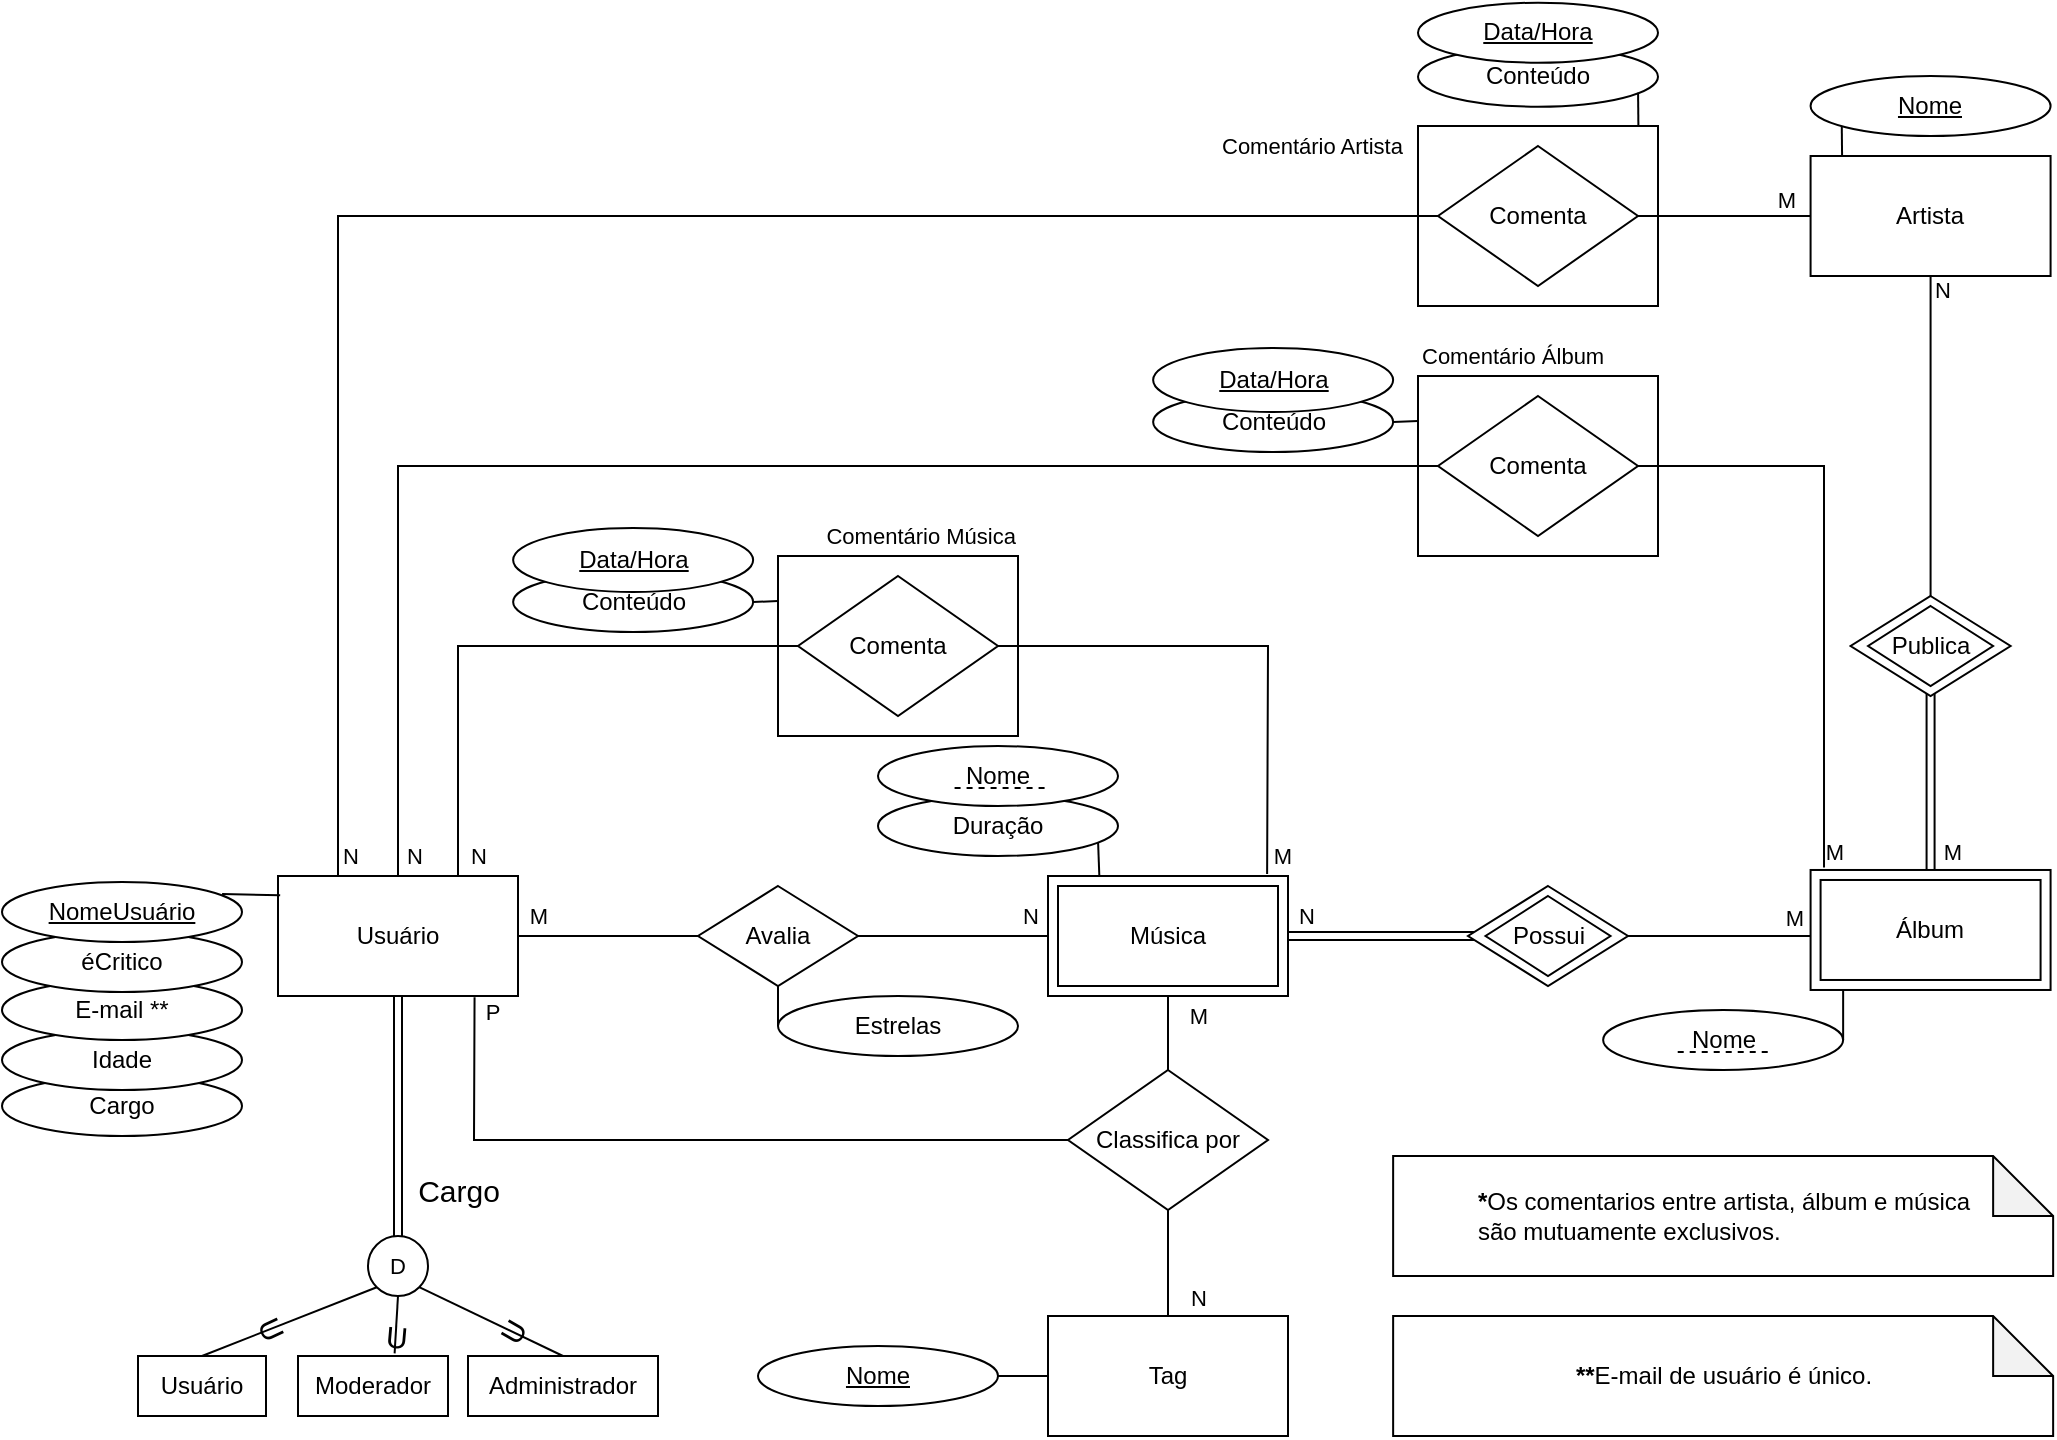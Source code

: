 <mxfile version="17.4.3" type="device" pages="2"><diagram id="R2lEEEUBdFMjLlhIrx00" name="Page-1"><mxGraphModel dx="1747" dy="1721" grid="1" gridSize="10" guides="1" tooltips="1" connect="1" arrows="1" fold="1" page="1" pageScale="1" pageWidth="850" pageHeight="1100" math="0" shadow="0" extFonts="Permanent Marker^https://fonts.googleapis.com/css?family=Permanent+Marker"><root><mxCell id="0"/><mxCell id="1" parent="0"/><mxCell id="LLVwP5_Mlr5lpWxvcj8v-32" value="Cargo" style="ellipse;whiteSpace=wrap;html=1;" parent="1" vertex="1"><mxGeometry x="-718" y="280" width="120" height="30" as="geometry"/></mxCell><mxCell id="LLVwP5_Mlr5lpWxvcj8v-12" value="" style="rounded=0;whiteSpace=wrap;html=1;glass=0;fontFamily=Helvetica;fontSize=11;fontColor=#000000;strokeWidth=1;fillColor=default;gradientColor=none;strokeColor=none;imageHeight=24;" parent="1" vertex="1"><mxGeometry x="-334" y="-153" width="30" height="6" as="geometry"/></mxCell><mxCell id="LLVwP5_Mlr5lpWxvcj8v-11" value="" style="rounded=0;whiteSpace=wrap;html=1;glass=0;fontFamily=Helvetica;fontSize=11;fontColor=#000000;strokeWidth=1;fillColor=default;gradientColor=none;strokeColor=none;imageHeight=24;" parent="1" vertex="1"><mxGeometry x="-334" y="-28" width="30" height="6" as="geometry"/></mxCell><mxCell id="LLVwP5_Mlr5lpWxvcj8v-8" value="" style="rounded=0;whiteSpace=wrap;html=1;glass=0;fontFamily=Helvetica;fontSize=11;fontColor=#000000;strokeWidth=1;fillColor=default;gradientColor=none;strokeColor=none;imageHeight=24;" parent="1" vertex="1"><mxGeometry x="-285" y="-153" width="30" height="6" as="geometry"/></mxCell><mxCell id="KQ6Jwlb4NyOoSHKqxRtg-74" value="" style="endArrow=none;html=1;rounded=0;entryX=0;entryY=0.5;entryDx=0;entryDy=0;exitX=1;exitY=0.5;exitDx=0;exitDy=0;shape=link;" parent="1" source="KQ6Jwlb4NyOoSHKqxRtg-12" target="KQ6Jwlb4NyOoSHKqxRtg-81" edge="1"><mxGeometry width="50" height="50" relative="1" as="geometry"><mxPoint x="-75" y="200" as="sourcePoint"/><mxPoint x="20" y="200" as="targetPoint"/></mxGeometry></mxCell><mxCell id="KQ6Jwlb4NyOoSHKqxRtg-76" value="&lt;div&gt;N&lt;/div&gt;" style="edgeLabel;html=1;align=center;verticalAlign=middle;resizable=0;points=[];" parent="KQ6Jwlb4NyOoSHKqxRtg-74" vertex="1" connectable="0"><mxGeometry x="0.372" y="1" relative="1" as="geometry"><mxPoint x="-59" y="-9" as="offset"/></mxGeometry></mxCell><mxCell id="KQ6Jwlb4NyOoSHKqxRtg-6" value="Idade" style="ellipse;whiteSpace=wrap;html=1;" parent="1" vertex="1"><mxGeometry x="-718" y="257" width="120" height="30" as="geometry"/></mxCell><mxCell id="KQ6Jwlb4NyOoSHKqxRtg-5" value="&lt;div&gt;E-mail **&lt;/div&gt;" style="ellipse;whiteSpace=wrap;html=1;" parent="1" vertex="1"><mxGeometry x="-718" y="232" width="120" height="30" as="geometry"/></mxCell><mxCell id="KQ6Jwlb4NyOoSHKqxRtg-1" value="&lt;div&gt;Usuário&lt;/div&gt;" style="rounded=0;whiteSpace=wrap;html=1;" parent="1" vertex="1"><mxGeometry x="-580" y="180" width="120" height="60" as="geometry"/></mxCell><mxCell id="KQ6Jwlb4NyOoSHKqxRtg-3" value="&lt;div&gt;éCritico&lt;/div&gt;" style="ellipse;whiteSpace=wrap;html=1;" parent="1" vertex="1"><mxGeometry x="-718" y="207.99" width="120" height="30" as="geometry"/></mxCell><mxCell id="KQ6Jwlb4NyOoSHKqxRtg-2" value="&lt;u&gt;NomeUsuário&lt;/u&gt;" style="ellipse;whiteSpace=wrap;html=1;" parent="1" vertex="1"><mxGeometry x="-718" y="183" width="120" height="30" as="geometry"/></mxCell><mxCell id="KQ6Jwlb4NyOoSHKqxRtg-8" value="" style="endArrow=none;html=1;rounded=0;exitX=0.917;exitY=0.2;exitDx=0;exitDy=0;exitPerimeter=0;entryX=0.009;entryY=0.16;entryDx=0;entryDy=0;entryPerimeter=0;" parent="1" source="KQ6Jwlb4NyOoSHKqxRtg-2" target="KQ6Jwlb4NyOoSHKqxRtg-1" edge="1"><mxGeometry width="50" height="50" relative="1" as="geometry"><mxPoint x="-508" y="203" as="sourcePoint"/><mxPoint x="-607.974" y="173" as="targetPoint"/></mxGeometry></mxCell><mxCell id="KQ6Jwlb4NyOoSHKqxRtg-9" value="" style="endArrow=none;html=1;rounded=0;exitX=1;exitY=0.5;exitDx=0;exitDy=0;entryX=0;entryY=0.5;entryDx=0;entryDy=0;" parent="1" source="KQ6Jwlb4NyOoSHKqxRtg-1" target="KQ6Jwlb4NyOoSHKqxRtg-10" edge="1"><mxGeometry width="50" height="50" relative="1" as="geometry"><mxPoint x="-430" y="210" as="sourcePoint"/><mxPoint x="-400" y="220" as="targetPoint"/></mxGeometry></mxCell><mxCell id="KQ6Jwlb4NyOoSHKqxRtg-14" value="M" style="edgeLabel;html=1;align=center;verticalAlign=middle;resizable=0;points=[];" parent="KQ6Jwlb4NyOoSHKqxRtg-9" vertex="1" connectable="0"><mxGeometry x="0.261" relative="1" as="geometry"><mxPoint x="-47" y="-10" as="offset"/></mxGeometry></mxCell><mxCell id="KQ6Jwlb4NyOoSHKqxRtg-10" value="&lt;div&gt;Avalia&lt;/div&gt;" style="rhombus;whiteSpace=wrap;html=1;" parent="1" vertex="1"><mxGeometry x="-370" y="185" width="80" height="50" as="geometry"/></mxCell><mxCell id="KQ6Jwlb4NyOoSHKqxRtg-11" value="" style="endArrow=none;html=1;rounded=0;entryX=0;entryY=0.5;entryDx=0;entryDy=0;exitX=1;exitY=0.5;exitDx=0;exitDy=0;" parent="1" source="KQ6Jwlb4NyOoSHKqxRtg-10" target="KQ6Jwlb4NyOoSHKqxRtg-12" edge="1"><mxGeometry width="50" height="50" relative="1" as="geometry"><mxPoint x="-290" y="230" as="sourcePoint"/><mxPoint x="-280" y="230" as="targetPoint"/></mxGeometry></mxCell><mxCell id="KQ6Jwlb4NyOoSHKqxRtg-41" value="&lt;div&gt;N&lt;/div&gt;" style="edgeLabel;html=1;align=center;verticalAlign=middle;resizable=0;points=[];" parent="KQ6Jwlb4NyOoSHKqxRtg-11" vertex="1" connectable="0"><mxGeometry x="0.372" y="1" relative="1" as="geometry"><mxPoint x="21" y="-9" as="offset"/></mxGeometry></mxCell><mxCell id="KQ6Jwlb4NyOoSHKqxRtg-17" value="Duração" style="ellipse;whiteSpace=wrap;html=1;" parent="1" vertex="1"><mxGeometry x="-280" y="140" width="120" height="30" as="geometry"/></mxCell><mxCell id="KQ6Jwlb4NyOoSHKqxRtg-18" value="" style="endArrow=none;html=1;rounded=0;exitX=0.917;exitY=0.767;exitDx=0;exitDy=0;exitPerimeter=0;entryX=0.214;entryY=0.005;entryDx=0;entryDy=0;entryPerimeter=0;" parent="1" source="KQ6Jwlb4NyOoSHKqxRtg-17" target="KQ6Jwlb4NyOoSHKqxRtg-12" edge="1"><mxGeometry width="50" height="50" relative="1" as="geometry"><mxPoint x="-120" y="160" as="sourcePoint"/><mxPoint x="-170" y="180" as="targetPoint"/></mxGeometry></mxCell><mxCell id="KQ6Jwlb4NyOoSHKqxRtg-21" value="&lt;div&gt;Estrelas&lt;/div&gt;" style="ellipse;whiteSpace=wrap;html=1;" parent="1" vertex="1"><mxGeometry x="-330" y="240" width="120" height="30" as="geometry"/></mxCell><mxCell id="KQ6Jwlb4NyOoSHKqxRtg-24" value="" style="endArrow=none;html=1;rounded=0;entryX=0.5;entryY=1;entryDx=0;entryDy=0;exitX=0.5;exitY=0;exitDx=0;exitDy=0;" parent="1" source="KQ6Jwlb4NyOoSHKqxRtg-25" target="KQ6Jwlb4NyOoSHKqxRtg-12" edge="1"><mxGeometry width="50" height="50" relative="1" as="geometry"><mxPoint x="-210" y="290" as="sourcePoint"/><mxPoint x="-340" y="310" as="targetPoint"/></mxGeometry></mxCell><mxCell id="KQ6Jwlb4NyOoSHKqxRtg-40" value="M" style="edgeLabel;html=1;align=center;verticalAlign=middle;resizable=0;points=[];" parent="KQ6Jwlb4NyOoSHKqxRtg-24" vertex="1" connectable="0"><mxGeometry x="0.409" y="-1" relative="1" as="geometry"><mxPoint x="14" y="-1" as="offset"/></mxGeometry></mxCell><mxCell id="KQ6Jwlb4NyOoSHKqxRtg-25" value="&lt;div align=&quot;center&quot;&gt;Classifica por&lt;/div&gt;" style="rhombus;whiteSpace=wrap;html=1;rounded=0;strokeWidth=1;align=center;" parent="1" vertex="1"><mxGeometry x="-185" y="276.99" width="100" height="70" as="geometry"/></mxCell><mxCell id="KQ6Jwlb4NyOoSHKqxRtg-42" value="" style="endArrow=none;html=1;rounded=0;entryX=0.5;entryY=1;entryDx=0;entryDy=0;exitX=0.5;exitY=0;exitDx=0;exitDy=0;" parent="1" source="KQ6Jwlb4NyOoSHKqxRtg-44" target="KQ6Jwlb4NyOoSHKqxRtg-25" edge="1"><mxGeometry width="50" height="50" relative="1" as="geometry"><mxPoint x="-136.05" y="470" as="sourcePoint"/><mxPoint x="-136.05" y="395" as="targetPoint"/></mxGeometry></mxCell><mxCell id="KQ6Jwlb4NyOoSHKqxRtg-43" value="&lt;div&gt;N&lt;/div&gt;" style="edgeLabel;html=1;align=center;verticalAlign=middle;resizable=0;points=[];" parent="KQ6Jwlb4NyOoSHKqxRtg-42" vertex="1" connectable="0"><mxGeometry x="0.409" y="-1" relative="1" as="geometry"><mxPoint x="14" y="28" as="offset"/></mxGeometry></mxCell><mxCell id="KQ6Jwlb4NyOoSHKqxRtg-44" value="&lt;div&gt;Tag&lt;/div&gt;" style="rounded=0;whiteSpace=wrap;html=1;" parent="1" vertex="1"><mxGeometry x="-195" y="400" width="120" height="60" as="geometry"/></mxCell><mxCell id="KQ6Jwlb4NyOoSHKqxRtg-47" value="&lt;div&gt;&lt;u&gt;Nome&lt;/u&gt;&lt;/div&gt;" style="ellipse;whiteSpace=wrap;html=1;" parent="1" vertex="1"><mxGeometry x="-340" y="415" width="120" height="30" as="geometry"/></mxCell><mxCell id="KQ6Jwlb4NyOoSHKqxRtg-48" value="" style="endArrow=none;html=1;rounded=0;entryX=0;entryY=0.5;entryDx=0;entryDy=0;exitX=1;exitY=0.5;exitDx=0;exitDy=0;" parent="1" source="KQ6Jwlb4NyOoSHKqxRtg-47" target="KQ6Jwlb4NyOoSHKqxRtg-44" edge="1"><mxGeometry width="50" height="50" relative="1" as="geometry"><mxPoint x="-210" y="515" as="sourcePoint"/><mxPoint x="-195" y="515" as="targetPoint"/></mxGeometry></mxCell><mxCell id="KQ6Jwlb4NyOoSHKqxRtg-59" value="" style="endArrow=none;html=1;rounded=0;exitX=0;exitY=0.5;exitDx=0;exitDy=0;entryX=0.5;entryY=1;entryDx=0;entryDy=0;" parent="1" source="KQ6Jwlb4NyOoSHKqxRtg-21" target="KQ6Jwlb4NyOoSHKqxRtg-10" edge="1"><mxGeometry width="50" height="50" relative="1" as="geometry"><mxPoint x="-260" y="310" as="sourcePoint"/><mxPoint x="-330" y="240" as="targetPoint"/></mxGeometry></mxCell><mxCell id="KQ6Jwlb4NyOoSHKqxRtg-65" value="&lt;div&gt;Avalia&lt;/div&gt;" style="rhombus;whiteSpace=wrap;html=1;" parent="1" vertex="1"><mxGeometry x="15" y="185" width="80" height="50" as="geometry"/></mxCell><mxCell id="KQ6Jwlb4NyOoSHKqxRtg-66" value="" style="endArrow=none;html=1;rounded=0;entryX=0;entryY=0.5;entryDx=0;entryDy=0;exitX=1;exitY=0.5;exitDx=0;exitDy=0;" parent="1" source="KQ6Jwlb4NyOoSHKqxRtg-65" edge="1"><mxGeometry width="50" height="50" relative="1" as="geometry"><mxPoint x="95" y="230" as="sourcePoint"/><mxPoint x="190" y="210" as="targetPoint"/></mxGeometry></mxCell><mxCell id="KQ6Jwlb4NyOoSHKqxRtg-67" value="&lt;div&gt;N&lt;/div&gt;" style="edgeLabel;html=1;align=center;verticalAlign=middle;resizable=0;points=[];" parent="KQ6Jwlb4NyOoSHKqxRtg-66" vertex="1" connectable="0"><mxGeometry x="0.372" y="1" relative="1" as="geometry"><mxPoint x="18" y="-8" as="offset"/></mxGeometry></mxCell><mxCell id="KQ6Jwlb4NyOoSHKqxRtg-68" value="&lt;div&gt;M&lt;/div&gt;" style="edgeLabel;html=1;align=center;verticalAlign=middle;resizable=0;points=[];" parent="KQ6Jwlb4NyOoSHKqxRtg-66" vertex="1" connectable="0"><mxGeometry x="0.372" y="1" relative="1" as="geometry"><mxPoint x="18" y="-8" as="offset"/></mxGeometry></mxCell><mxCell id="KQ6Jwlb4NyOoSHKqxRtg-81" value="&lt;div&gt;Possui&lt;/div&gt;" style="rhombus;whiteSpace=wrap;html=1;" parent="1" vertex="1"><mxGeometry x="23.75" y="190" width="62.5" height="40" as="geometry"/></mxCell><mxCell id="KQ6Jwlb4NyOoSHKqxRtg-101" value="" style="endArrow=none;html=1;rounded=0;entryX=1;entryY=0.5;entryDx=0;entryDy=0;exitX=0.913;exitY=-0.017;exitDx=0;exitDy=0;exitPerimeter=0;" parent="1" source="KQ6Jwlb4NyOoSHKqxRtg-12" target="KQ6Jwlb4NyOoSHKqxRtg-103" edge="1"><mxGeometry width="50" height="50" relative="1" as="geometry"><mxPoint x="-146" y="160" as="sourcePoint"/><mxPoint x="-145.67" y="100" as="targetPoint"/><Array as="points"><mxPoint x="-85" y="65"/></Array></mxGeometry></mxCell><mxCell id="KQ6Jwlb4NyOoSHKqxRtg-102" value="M" style="edgeLabel;html=1;align=center;verticalAlign=middle;resizable=0;points=[];" parent="KQ6Jwlb4NyOoSHKqxRtg-101" vertex="1" connectable="0"><mxGeometry x="0.409" y="-1" relative="1" as="geometry"><mxPoint x="68" y="106" as="offset"/></mxGeometry></mxCell><mxCell id="Qvd-hTUM0kfqnl_CApFR-1" style="edgeStyle=none;rounded=0;orthogonalLoop=1;jettySize=auto;html=1;exitX=0;exitY=0.5;exitDx=0;exitDy=0;labelBackgroundColor=default;fontFamily=Helvetica;fontSize=11;fontColor=default;endArrow=none;endFill=0;strokeColor=default;entryX=0.75;entryY=0;entryDx=0;entryDy=0;" parent="1" source="KQ6Jwlb4NyOoSHKqxRtg-103" target="KQ6Jwlb4NyOoSHKqxRtg-1" edge="1"><mxGeometry relative="1" as="geometry"><mxPoint x="-490" y="64.833" as="targetPoint"/><Array as="points"><mxPoint x="-490" y="65"/></Array></mxGeometry></mxCell><mxCell id="jLYvhDs_ftenrXW6VNjv-2" value="&lt;font color=&quot;#000000&quot;&gt;N&lt;/font&gt;" style="edgeLabel;html=1;align=center;verticalAlign=middle;resizable=0;points=[];fontSize=11;fontFamily=Helvetica;fontColor=#FF0D05;" parent="Qvd-hTUM0kfqnl_CApFR-1" vertex="1" connectable="0"><mxGeometry x="0.917" y="-1" relative="1" as="geometry"><mxPoint x="11" y="2" as="offset"/></mxGeometry></mxCell><mxCell id="KQ6Jwlb4NyOoSHKqxRtg-103" value="Comenta" style="rhombus;whiteSpace=wrap;html=1;rounded=0;strokeWidth=1;align=center;" parent="1" vertex="1"><mxGeometry x="-320" y="30" width="100" height="70" as="geometry"/></mxCell><mxCell id="KQ6Jwlb4NyOoSHKqxRtg-116" style="edgeStyle=none;rounded=0;orthogonalLoop=1;jettySize=auto;html=1;exitX=0.5;exitY=0;exitDx=0;exitDy=0;entryX=0;entryY=0.5;entryDx=0;entryDy=0;endArrow=none;endFill=0;" parent="1" source="KQ6Jwlb4NyOoSHKqxRtg-1" target="KQ6Jwlb4NyOoSHKqxRtg-117" edge="1"><mxGeometry relative="1" as="geometry"><Array as="points"><mxPoint x="-520" y="-25"/></Array></mxGeometry></mxCell><mxCell id="U-0UzJtdiFZN5982wLYw-30" value="N" style="edgeLabel;html=1;align=center;verticalAlign=middle;resizable=0;points=[];" parent="KQ6Jwlb4NyOoSHKqxRtg-116" vertex="1" connectable="0"><mxGeometry x="-0.897" relative="1" as="geometry"><mxPoint x="8" y="27" as="offset"/></mxGeometry></mxCell><mxCell id="KQ6Jwlb4NyOoSHKqxRtg-120" style="edgeStyle=none;rounded=0;orthogonalLoop=1;jettySize=auto;html=1;exitX=0.25;exitY=0;exitDx=0;exitDy=0;entryX=0;entryY=0.5;entryDx=0;entryDy=0;endArrow=none;endFill=0;" parent="1" source="KQ6Jwlb4NyOoSHKqxRtg-1" target="KQ6Jwlb4NyOoSHKqxRtg-119" edge="1"><mxGeometry relative="1" as="geometry"><mxPoint x="-75" y="-80" as="sourcePoint"/><Array as="points"><mxPoint x="-550" y="-150"/></Array></mxGeometry></mxCell><mxCell id="jLYvhDs_ftenrXW6VNjv-3" value="N" style="edgeLabel;html=1;align=center;verticalAlign=middle;resizable=0;points=[];fontSize=11;fontFamily=Helvetica;fontColor=#000000;" parent="KQ6Jwlb4NyOoSHKqxRtg-120" vertex="1" connectable="0"><mxGeometry x="-0.973" relative="1" as="geometry"><mxPoint x="6" y="2" as="offset"/></mxGeometry></mxCell><mxCell id="jLYvhDs_ftenrXW6VNjv-20" value="" style="edgeStyle=none;rounded=0;orthogonalLoop=1;jettySize=auto;html=1;labelBackgroundColor=default;fontFamily=Helvetica;fontSize=11;fontColor=#000000;endArrow=none;endFill=0;strokeColor=default;" parent="1" source="KQ6Jwlb4NyOoSHKqxRtg-109" target="jLYvhDs_ftenrXW6VNjv-8" edge="1"><mxGeometry relative="1" as="geometry"/></mxCell><mxCell id="KQ6Jwlb4NyOoSHKqxRtg-109" value="Artista" style="rounded=0;whiteSpace=wrap;html=1;" parent="1" vertex="1"><mxGeometry x="186.29" y="-180" width="120" height="60" as="geometry"/></mxCell><mxCell id="KQ6Jwlb4NyOoSHKqxRtg-113" style="edgeStyle=orthogonalEdgeStyle;shape=link;rounded=0;orthogonalLoop=1;jettySize=auto;html=1;exitX=0.5;exitY=1;exitDx=0;exitDy=0;entryX=0.5;entryY=0;entryDx=0;entryDy=0;" parent="1" source="KQ6Jwlb4NyOoSHKqxRtg-112" target="KQ6Jwlb4NyOoSHKqxRtg-87" edge="1"><mxGeometry relative="1" as="geometry"/></mxCell><mxCell id="KQ6Jwlb4NyOoSHKqxRtg-115" style="rounded=0;orthogonalLoop=1;jettySize=auto;html=1;exitX=0.5;exitY=0;exitDx=0;exitDy=0;entryX=0.5;entryY=1;entryDx=0;entryDy=0;endArrow=none;endFill=0;" parent="1" source="KQ6Jwlb4NyOoSHKqxRtg-112" target="KQ6Jwlb4NyOoSHKqxRtg-109" edge="1"><mxGeometry relative="1" as="geometry"/></mxCell><mxCell id="jLYvhDs_ftenrXW6VNjv-16" value="N" style="edgeLabel;html=1;align=center;verticalAlign=middle;resizable=0;points=[];fontSize=11;fontFamily=Helvetica;fontColor=#000000;" parent="KQ6Jwlb4NyOoSHKqxRtg-115" vertex="1" connectable="0"><mxGeometry x="0.733" relative="1" as="geometry"><mxPoint x="5" y="-15" as="offset"/></mxGeometry></mxCell><mxCell id="KQ6Jwlb4NyOoSHKqxRtg-118" style="edgeStyle=none;rounded=0;orthogonalLoop=1;jettySize=auto;html=1;exitX=1;exitY=0.5;exitDx=0;exitDy=0;endArrow=none;endFill=0;entryX=0.056;entryY=-0.021;entryDx=0;entryDy=0;entryPerimeter=0;" parent="1" source="KQ6Jwlb4NyOoSHKqxRtg-117" target="KQ6Jwlb4NyOoSHKqxRtg-87" edge="1"><mxGeometry relative="1" as="geometry"><mxPoint x="105" y="61.99" as="sourcePoint"/><mxPoint x="185" y="177" as="targetPoint"/><Array as="points"><mxPoint x="193" y="-25"/></Array></mxGeometry></mxCell><mxCell id="KQ6Jwlb4NyOoSHKqxRtg-121" style="edgeStyle=none;rounded=0;orthogonalLoop=1;jettySize=auto;html=1;exitX=1;exitY=0.5;exitDx=0;exitDy=0;entryX=0;entryY=0.5;entryDx=0;entryDy=0;endArrow=none;endFill=0;" parent="1" source="KQ6Jwlb4NyOoSHKqxRtg-119" target="KQ6Jwlb4NyOoSHKqxRtg-109" edge="1"><mxGeometry relative="1" as="geometry"/></mxCell><mxCell id="jLYvhDs_ftenrXW6VNjv-4" value="M" style="edgeLabel;html=1;align=center;verticalAlign=middle;resizable=0;points=[];fontSize=11;fontFamily=Helvetica;fontColor=#000000;" parent="KQ6Jwlb4NyOoSHKqxRtg-121" vertex="1" connectable="0"><mxGeometry x="0.681" y="-1" relative="1" as="geometry"><mxPoint x="1" y="-9" as="offset"/></mxGeometry></mxCell><mxCell id="KQ6Jwlb4NyOoSHKqxRtg-119" value="Comenta" style="rhombus;whiteSpace=wrap;html=1;rounded=0;strokeWidth=1;align=center;" parent="1" vertex="1"><mxGeometry y="-185" width="100" height="70" as="geometry"/></mxCell><mxCell id="KQ6Jwlb4NyOoSHKqxRtg-122" value="&lt;div&gt;M&lt;/div&gt;" style="edgeLabel;html=1;align=center;verticalAlign=middle;resizable=0;points=[];" parent="1" vertex="1" connectable="0"><mxGeometry x="186.295" y="206.99" as="geometry"><mxPoint x="70" y="-39" as="offset"/></mxGeometry></mxCell><mxCell id="KQ6Jwlb4NyOoSHKqxRtg-124" value="M" style="edgeLabel;html=1;align=center;verticalAlign=middle;resizable=0;points=[];" parent="1" vertex="1" connectable="0"><mxGeometry x="220.005" y="230" as="geometry"><mxPoint x="-22" y="-62" as="offset"/></mxGeometry></mxCell><mxCell id="KQ6Jwlb4NyOoSHKqxRtg-130" value="&lt;u&gt;Nome&lt;/u&gt;" style="ellipse;whiteSpace=wrap;html=1;" parent="1" vertex="1"><mxGeometry x="186.29" y="-220" width="120" height="30" as="geometry"/></mxCell><mxCell id="KQ6Jwlb4NyOoSHKqxRtg-131" value="" style="endArrow=none;html=1;rounded=0;exitX=0.13;exitY=0.848;exitDx=0;exitDy=0;exitPerimeter=0;" parent="1" source="KQ6Jwlb4NyOoSHKqxRtg-130" edge="1"><mxGeometry width="50" height="50" relative="1" as="geometry"><mxPoint x="252.04" y="-200" as="sourcePoint"/><mxPoint x="202.04" y="-180.0" as="targetPoint"/></mxGeometry></mxCell><mxCell id="KQ6Jwlb4NyOoSHKqxRtg-132" value="Conteúdo" style="ellipse;whiteSpace=wrap;html=1;" parent="1" vertex="1"><mxGeometry x="-10" y="-234.64" width="120" height="30" as="geometry"/></mxCell><mxCell id="KQ6Jwlb4NyOoSHKqxRtg-133" value="" style="endArrow=none;html=1;rounded=0;exitX=0.917;exitY=0.767;exitDx=0;exitDy=0;exitPerimeter=0;entryX=0.91;entryY=-0.006;entryDx=0;entryDy=0;entryPerimeter=0;" parent="1" source="KQ6Jwlb4NyOoSHKqxRtg-132" edge="1"><mxGeometry width="50" height="50" relative="1" as="geometry"><mxPoint x="151" y="-214.64" as="sourcePoint"/><mxPoint x="100.2" y="-195.0" as="targetPoint"/></mxGeometry></mxCell><mxCell id="KQ6Jwlb4NyOoSHKqxRtg-134" value="&lt;div&gt;Nome&lt;/div&gt;" style="ellipse;whiteSpace=wrap;html=1;" parent="1" vertex="1"><mxGeometry x="82.57" y="246.99" width="120" height="30" as="geometry"/></mxCell><mxCell id="KQ6Jwlb4NyOoSHKqxRtg-135" value="" style="endArrow=none;html=1;rounded=0;entryX=0.5;entryY=1;entryDx=0;entryDy=0;exitX=1;exitY=0.5;exitDx=0;exitDy=0;" parent="1" source="KQ6Jwlb4NyOoSHKqxRtg-134" edge="1"><mxGeometry width="50" height="50" relative="1" as="geometry"><mxPoint x="272.57" y="306.99" as="sourcePoint"/><mxPoint x="202.57" y="236.99" as="targetPoint"/></mxGeometry></mxCell><mxCell id="KQ6Jwlb4NyOoSHKqxRtg-137" value="&lt;div align=&quot;left&quot;&gt;&lt;br&gt;&lt;/div&gt;" style="text;html=1;align=center;verticalAlign=middle;resizable=0;points=[];autosize=1;strokeColor=none;fillColor=none;" parent="1" vertex="1"><mxGeometry x="120.0" y="315" width="20" height="20" as="geometry"/></mxCell><mxCell id="KQ6Jwlb4NyOoSHKqxRtg-138" value="" style="endArrow=none;dashed=1;html=1;rounded=0;" parent="1" edge="1"><mxGeometry width="50" height="50" relative="1" as="geometry"><mxPoint x="119.86" y="268" as="sourcePoint"/><mxPoint x="167.29" y="268" as="targetPoint"/></mxGeometry></mxCell><mxCell id="KQ6Jwlb4NyOoSHKqxRtg-139" value="" style="endArrow=none;dashed=1;html=1;rounded=0;" parent="1" edge="1"><mxGeometry width="50" height="50" relative="1" as="geometry"><mxPoint x="-242.43" y="135" as="sourcePoint"/><mxPoint x="-195.0" y="135" as="targetPoint"/><Array as="points"><mxPoint x="-227.43" y="135"/></Array></mxGeometry></mxCell><mxCell id="U-0UzJtdiFZN5982wLYw-12" style="edgeStyle=none;rounded=0;orthogonalLoop=1;jettySize=auto;html=1;endArrow=none;endFill=0;entryX=0.819;entryY=1.011;entryDx=0;entryDy=0;entryPerimeter=0;exitX=0;exitY=0.5;exitDx=0;exitDy=0;" parent="1" source="KQ6Jwlb4NyOoSHKqxRtg-25" target="KQ6Jwlb4NyOoSHKqxRtg-1" edge="1"><mxGeometry relative="1" as="geometry"><mxPoint x="-340" y="266" as="sourcePoint"/><mxPoint x="-446" y="366" as="targetPoint"/><Array as="points"><mxPoint x="-482" y="312"/></Array></mxGeometry></mxCell><mxCell id="U-0UzJtdiFZN5982wLYw-14" value="P" style="edgeLabel;html=1;align=center;verticalAlign=middle;resizable=0;points=[];" parent="U-0UzJtdiFZN5982wLYw-12" vertex="1" connectable="0"><mxGeometry x="0.867" y="-1" relative="1" as="geometry"><mxPoint x="8" y="-17" as="offset"/></mxGeometry></mxCell><mxCell id="U-0UzJtdiFZN5982wLYw-19" value="" style="group" parent="1" vertex="1" connectable="0"><mxGeometry x="186.29" y="176.99" width="120" height="60" as="geometry"/></mxCell><mxCell id="KQ6Jwlb4NyOoSHKqxRtg-87" value="" style="rounded=0;whiteSpace=wrap;html=1;perimeterSpacing=0;strokeWidth=1;" parent="U-0UzJtdiFZN5982wLYw-19" vertex="1"><mxGeometry width="120" height="60" as="geometry"/></mxCell><mxCell id="KQ6Jwlb4NyOoSHKqxRtg-88" value="&lt;div&gt;Álbum&lt;/div&gt;" style="rounded=0;whiteSpace=wrap;html=1;strokeWidth=1;" parent="U-0UzJtdiFZN5982wLYw-19" vertex="1"><mxGeometry x="5" y="5" width="110" height="50" as="geometry"/></mxCell><mxCell id="U-0UzJtdiFZN5982wLYw-20" value="" style="group" parent="1" vertex="1" connectable="0"><mxGeometry x="-195" y="180" width="120" height="60" as="geometry"/></mxCell><mxCell id="KQ6Jwlb4NyOoSHKqxRtg-12" value="" style="rounded=0;whiteSpace=wrap;html=1;perimeterSpacing=0;strokeWidth=1;" parent="U-0UzJtdiFZN5982wLYw-20" vertex="1"><mxGeometry width="120" height="60" as="geometry"/></mxCell><mxCell id="KQ6Jwlb4NyOoSHKqxRtg-13" value="&lt;div&gt;Música&lt;/div&gt;" style="rounded=0;whiteSpace=wrap;html=1;strokeWidth=1;" parent="U-0UzJtdiFZN5982wLYw-20" vertex="1"><mxGeometry x="5" y="5" width="110" height="50" as="geometry"/></mxCell><mxCell id="U-0UzJtdiFZN5982wLYw-25" value="" style="group" parent="1" vertex="1" connectable="0"><mxGeometry x="206.29" y="40" width="80.0" height="50" as="geometry"/></mxCell><mxCell id="KQ6Jwlb4NyOoSHKqxRtg-111" value="&lt;div&gt;Avalia&lt;/div&gt;" style="rhombus;whiteSpace=wrap;html=1;" parent="U-0UzJtdiFZN5982wLYw-25" vertex="1"><mxGeometry width="80" height="50" as="geometry"/></mxCell><mxCell id="KQ6Jwlb4NyOoSHKqxRtg-112" value="Publica" style="rhombus;whiteSpace=wrap;html=1;" parent="U-0UzJtdiFZN5982wLYw-25" vertex="1"><mxGeometry x="8.75" y="5" width="62.5" height="40" as="geometry"/></mxCell><mxCell id="jLYvhDs_ftenrXW6VNjv-5" value="" style="rounded=0;whiteSpace=wrap;html=1;glass=1;fontFamily=Helvetica;fontSize=11;fontColor=#000000;strokeWidth=1;fillColor=none;gradientColor=none;" parent="1" vertex="1"><mxGeometry x="-330" y="20" width="120" height="90" as="geometry"/></mxCell><mxCell id="jLYvhDs_ftenrXW6VNjv-8" value="" style="rounded=0;whiteSpace=wrap;html=1;glass=1;fontFamily=Helvetica;fontSize=11;fontColor=#000000;strokeWidth=1;fillColor=none;gradientColor=none;" parent="1" vertex="1"><mxGeometry x="-10" y="-195" width="120" height="90" as="geometry"/></mxCell><mxCell id="jLYvhDs_ftenrXW6VNjv-9" value="Comentário Música" style="text;html=1;align=right;verticalAlign=middle;resizable=0;points=[];autosize=1;strokeColor=none;fillColor=none;fontSize=11;fontFamily=Helvetica;fontColor=#000000;gradientColor=none;" parent="1" vertex="1"><mxGeometry x="-320" width="110" height="20" as="geometry"/></mxCell><mxCell id="jLYvhDs_ftenrXW6VNjv-11" value="Comentário Artista" style="text;html=1;align=left;verticalAlign=middle;resizable=0;points=[];autosize=1;strokeColor=none;fillColor=none;fontSize=11;fontFamily=Helvetica;fontColor=#000000;" parent="1" vertex="1"><mxGeometry x="-110" y="-195" width="110" height="20" as="geometry"/></mxCell><mxCell id="LLVwP5_Mlr5lpWxvcj8v-13" value="&lt;u&gt;Data/Hora&lt;/u&gt;" style="ellipse;whiteSpace=wrap;html=1;" parent="1" vertex="1"><mxGeometry x="-10" y="-256.64" width="120" height="30" as="geometry"/></mxCell><mxCell id="KQ6Jwlb4NyOoSHKqxRtg-16" value="Nome" style="ellipse;whiteSpace=wrap;html=1;" parent="1" vertex="1"><mxGeometry x="-280" y="115" width="120" height="30" as="geometry"/></mxCell><mxCell id="LLVwP5_Mlr5lpWxvcj8v-16" value="" style="endArrow=none;dashed=1;html=1;rounded=0;" parent="1" edge="1"><mxGeometry width="50" height="50" relative="1" as="geometry"><mxPoint x="-241.71" y="136" as="sourcePoint"/><mxPoint x="-194.28" y="136" as="targetPoint"/></mxGeometry></mxCell><mxCell id="LLVwP5_Mlr5lpWxvcj8v-24" style="edgeStyle=none;rounded=0;orthogonalLoop=1;jettySize=auto;html=1;exitX=0;exitY=1;exitDx=0;exitDy=0;entryX=0.5;entryY=0;entryDx=0;entryDy=0;labelBackgroundColor=default;fontFamily=Helvetica;fontSize=11;fontColor=#000000;endArrow=none;endFill=0;strokeColor=default;" parent="1" source="LLVwP5_Mlr5lpWxvcj8v-19" target="LLVwP5_Mlr5lpWxvcj8v-23" edge="1"><mxGeometry relative="1" as="geometry"/></mxCell><mxCell id="LLVwP5_Mlr5lpWxvcj8v-25" style="edgeStyle=none;rounded=0;orthogonalLoop=1;jettySize=auto;html=1;exitX=0.5;exitY=1;exitDx=0;exitDy=0;entryX=0.644;entryY=-0.044;entryDx=0;entryDy=0;entryPerimeter=0;labelBackgroundColor=default;fontFamily=Helvetica;fontSize=11;fontColor=#000000;endArrow=none;endFill=0;strokeColor=default;" parent="1" source="LLVwP5_Mlr5lpWxvcj8v-19" target="LLVwP5_Mlr5lpWxvcj8v-22" edge="1"><mxGeometry relative="1" as="geometry"/></mxCell><mxCell id="LLVwP5_Mlr5lpWxvcj8v-26" style="edgeStyle=none;rounded=0;orthogonalLoop=1;jettySize=auto;html=1;exitX=1;exitY=1;exitDx=0;exitDy=0;entryX=0.5;entryY=0;entryDx=0;entryDy=0;labelBackgroundColor=default;fontFamily=Helvetica;fontSize=11;fontColor=#000000;endArrow=none;endFill=0;strokeColor=default;" parent="1" source="LLVwP5_Mlr5lpWxvcj8v-19" target="LLVwP5_Mlr5lpWxvcj8v-21" edge="1"><mxGeometry relative="1" as="geometry"/></mxCell><mxCell id="LLVwP5_Mlr5lpWxvcj8v-19" value="D" style="ellipse;whiteSpace=wrap;html=1;aspect=fixed;glass=1;fontFamily=Helvetica;fontSize=11;fontColor=#000000;strokeWidth=1;fillColor=none;gradientColor=none;" parent="1" vertex="1"><mxGeometry x="-535" y="360" width="30" height="30" as="geometry"/></mxCell><mxCell id="LLVwP5_Mlr5lpWxvcj8v-20" value="" style="endArrow=none;html=1;rounded=0;labelBackgroundColor=default;fontFamily=Helvetica;fontSize=11;fontColor=#000000;strokeColor=default;entryX=0.5;entryY=1;entryDx=0;entryDy=0;exitX=0.5;exitY=0;exitDx=0;exitDy=0;shape=link;" parent="1" source="LLVwP5_Mlr5lpWxvcj8v-19" target="KQ6Jwlb4NyOoSHKqxRtg-1" edge="1"><mxGeometry width="50" height="50" relative="1" as="geometry"><mxPoint x="-510" y="340" as="sourcePoint"/><mxPoint x="-520" y="390" as="targetPoint"/></mxGeometry></mxCell><mxCell id="LLVwP5_Mlr5lpWxvcj8v-21" value="&lt;div&gt;Administrador&lt;/div&gt;" style="rounded=0;whiteSpace=wrap;html=1;" parent="1" vertex="1"><mxGeometry x="-485" y="420" width="95" height="30" as="geometry"/></mxCell><mxCell id="LLVwP5_Mlr5lpWxvcj8v-22" value="&lt;div&gt;Moderador&lt;/div&gt;" style="rounded=0;whiteSpace=wrap;html=1;" parent="1" vertex="1"><mxGeometry x="-570" y="420" width="75" height="30" as="geometry"/></mxCell><mxCell id="LLVwP5_Mlr5lpWxvcj8v-23" value="&lt;div&gt;Usuário&lt;/div&gt;" style="rounded=0;whiteSpace=wrap;html=1;" parent="1" vertex="1"><mxGeometry x="-650" y="420" width="64" height="30" as="geometry"/></mxCell><mxCell id="LLVwP5_Mlr5lpWxvcj8v-27" value="U" style="text;html=1;align=center;verticalAlign=middle;resizable=0;points=[];autosize=1;strokeColor=none;fillColor=none;fontSize=15;fontFamily=Helvetica;fontColor=default;strokeWidth=1;fontStyle=0;imageWidth=24;imageHeight=24;horizontal=1;rotation=65;" parent="1" vertex="1"><mxGeometry x="-598" y="396" width="30" height="20" as="geometry"/></mxCell><mxCell id="LLVwP5_Mlr5lpWxvcj8v-28" value="U" style="text;html=1;align=center;verticalAlign=middle;resizable=0;points=[];autosize=1;strokeColor=none;fillColor=none;fontSize=15;fontFamily=Helvetica;fontColor=default;strokeWidth=1;fontStyle=0;imageWidth=24;imageHeight=24;horizontal=1;rotation=5;" parent="1" vertex="1"><mxGeometry x="-536.5" y="400" width="30" height="20" as="geometry"/></mxCell><mxCell id="LLVwP5_Mlr5lpWxvcj8v-30" value="U" style="text;html=1;align=center;verticalAlign=middle;resizable=0;points=[];autosize=1;strokeColor=none;fillColor=none;fontSize=15;fontFamily=Helvetica;fontColor=default;strokeWidth=1;fontStyle=0;imageWidth=24;imageHeight=24;horizontal=1;rotation=-60;" parent="1" vertex="1"><mxGeometry x="-478" y="398" width="30" height="20" as="geometry"/></mxCell><mxCell id="LLVwP5_Mlr5lpWxvcj8v-31" value="Cargo" style="text;html=1;align=center;verticalAlign=middle;resizable=0;points=[];autosize=1;strokeColor=none;fillColor=none;fontSize=15;fontFamily=Helvetica;fontColor=#000000;" parent="1" vertex="1"><mxGeometry x="-520" y="326.99" width="60" height="20" as="geometry"/></mxCell><mxCell id="LLVwP5_Mlr5lpWxvcj8v-36" value="" style="group" parent="1" vertex="1" connectable="0"><mxGeometry x="-10" y="-90" width="120" height="110" as="geometry"/></mxCell><mxCell id="jLYvhDs_ftenrXW6VNjv-6" value="" style="rounded=0;whiteSpace=wrap;html=1;glass=1;fontFamily=Helvetica;fontSize=11;fontColor=#000000;strokeWidth=1;fillColor=none;gradientColor=none;" parent="LLVwP5_Mlr5lpWxvcj8v-36" vertex="1"><mxGeometry y="20" width="120" height="90" as="geometry"/></mxCell><mxCell id="KQ6Jwlb4NyOoSHKqxRtg-117" value="Comenta" style="rhombus;whiteSpace=wrap;html=1;rounded=0;strokeWidth=1;align=center;" parent="LLVwP5_Mlr5lpWxvcj8v-36" vertex="1"><mxGeometry x="10" y="30" width="100" height="70" as="geometry"/></mxCell><mxCell id="jLYvhDs_ftenrXW6VNjv-10" value="Comentário Álbum" style="text;html=1;align=left;verticalAlign=middle;resizable=0;points=[];autosize=1;strokeColor=none;fillColor=none;fontSize=11;fontFamily=Helvetica;fontColor=#000000;" parent="LLVwP5_Mlr5lpWxvcj8v-36" vertex="1"><mxGeometry width="110" height="20" as="geometry"/></mxCell><mxCell id="XIVKB-GfAYupwIPn3tpx-1" value="&lt;div align=&quot;left&quot;&gt;&lt;b&gt;*&lt;/b&gt;Os comentarios entre artista, álbum e música&lt;/div&gt;&lt;div align=&quot;left&quot;&gt;são mutuamente exclusivos.&lt;/div&gt;" style="shape=note;whiteSpace=wrap;html=1;backgroundOutline=1;darkOpacity=0.05;" vertex="1" parent="1"><mxGeometry x="-22.43" y="320" width="330" height="60" as="geometry"/></mxCell><mxCell id="XIVKB-GfAYupwIPn3tpx-2" value="&lt;div align=&quot;left&quot;&gt;&lt;b&gt;**&lt;/b&gt;&lt;span&gt;E-mail de usuário é único.&lt;/span&gt;&lt;br&gt;&lt;/div&gt;" style="shape=note;whiteSpace=wrap;html=1;backgroundOutline=1;darkOpacity=0.05;" vertex="1" parent="1"><mxGeometry x="-22.43" y="400" width="330" height="60" as="geometry"/></mxCell><mxCell id="c4Dqak8-dZXs4El0MHgX-2" value="Conteúdo" style="ellipse;whiteSpace=wrap;html=1;" vertex="1" parent="1"><mxGeometry x="-142.43" y="-62" width="120" height="30" as="geometry"/></mxCell><mxCell id="c4Dqak8-dZXs4El0MHgX-3" value="" style="endArrow=none;html=1;rounded=0;entryX=0;entryY=0.25;entryDx=0;entryDy=0;exitX=1;exitY=0.5;exitDx=0;exitDy=0;" edge="1" parent="1" source="c4Dqak8-dZXs4El0MHgX-2" target="jLYvhDs_ftenrXW6VNjv-6"><mxGeometry width="50" height="50" relative="1" as="geometry"><mxPoint x="-40" y="-45" as="sourcePoint"/><mxPoint x="-10" y="-62.04" as="targetPoint"/></mxGeometry></mxCell><mxCell id="c4Dqak8-dZXs4El0MHgX-4" value="&lt;u&gt;Data/Hora&lt;/u&gt;" style="ellipse;whiteSpace=wrap;html=1;" vertex="1" parent="1"><mxGeometry x="-142.43" y="-84" width="120" height="32" as="geometry"/></mxCell><mxCell id="c4Dqak8-dZXs4El0MHgX-6" value="Conteúdo" style="ellipse;whiteSpace=wrap;html=1;" vertex="1" parent="1"><mxGeometry x="-462.43" y="28" width="120" height="30" as="geometry"/></mxCell><mxCell id="c4Dqak8-dZXs4El0MHgX-7" value="" style="endArrow=none;html=1;rounded=0;entryX=0;entryY=0.25;entryDx=0;entryDy=0;exitX=1;exitY=0.5;exitDx=0;exitDy=0;" edge="1" parent="1" source="c4Dqak8-dZXs4El0MHgX-6" target="jLYvhDs_ftenrXW6VNjv-5"><mxGeometry width="50" height="50" relative="1" as="geometry"><mxPoint x="-360" y="40" as="sourcePoint"/><mxPoint x="-330" y="37.5" as="targetPoint"/></mxGeometry></mxCell><mxCell id="c4Dqak8-dZXs4El0MHgX-8" value="&lt;u&gt;Data/Hora&lt;/u&gt;" style="ellipse;whiteSpace=wrap;html=1;" vertex="1" parent="1"><mxGeometry x="-462.43" y="6" width="120" height="32" as="geometry"/></mxCell></root></mxGraphModel></diagram><diagram id="dToJHFfTmB_pY6hD58nx" name="V2"><mxGraphModel dx="1747" dy="1721" grid="1" gridSize="10" guides="1" tooltips="1" connect="1" arrows="1" fold="1" page="1" pageScale="1" pageWidth="850" pageHeight="1100" math="0" shadow="0"><root><mxCell id="0"/><mxCell id="1" parent="0"/><mxCell id="joTgBVLBO0KvCM-6dCop-1" value="" style="endArrow=none;html=1;rounded=0;entryX=0;entryY=0.5;entryDx=0;entryDy=0;exitX=1;exitY=0.5;exitDx=0;exitDy=0;shape=link;" parent="1" source="joTgBVLBO0KvCM-6dCop-78" target="joTgBVLBO0KvCM-6dCop-34" edge="1"><mxGeometry width="50" height="50" relative="1" as="geometry"><mxPoint x="-75" y="200" as="sourcePoint"/><mxPoint x="20" y="200" as="targetPoint"/></mxGeometry></mxCell><mxCell id="joTgBVLBO0KvCM-6dCop-2" value="&lt;div&gt;N&lt;/div&gt;" style="edgeLabel;html=1;align=center;verticalAlign=middle;resizable=0;points=[];" parent="joTgBVLBO0KvCM-6dCop-1" vertex="1" connectable="0"><mxGeometry x="0.372" y="1" relative="1" as="geometry"><mxPoint x="-59" y="-9" as="offset"/></mxGeometry></mxCell><mxCell id="joTgBVLBO0KvCM-6dCop-3" value="Idade" style="ellipse;whiteSpace=wrap;html=1;" parent="1" vertex="1"><mxGeometry x="-630" y="350" width="120" height="30" as="geometry"/></mxCell><mxCell id="joTgBVLBO0KvCM-6dCop-4" value="&lt;div&gt;E-mail&lt;/div&gt;" style="ellipse;whiteSpace=wrap;html=1;" parent="1" vertex="1"><mxGeometry x="-630" y="325" width="120" height="30" as="geometry"/></mxCell><mxCell id="joTgBVLBO0KvCM-6dCop-5" value="" style="rounded=0;whiteSpace=wrap;html=1;strokeWidth=1;" parent="1" vertex="1"><mxGeometry x="-380" y="180" width="100" height="60" as="geometry"/></mxCell><mxCell id="joTgBVLBO0KvCM-6dCop-6" value="&lt;div&gt;Usuário&lt;/div&gt;" style="rounded=0;whiteSpace=wrap;html=1;" parent="1" vertex="1"><mxGeometry x="-580" y="180" width="120" height="60" as="geometry"/></mxCell><mxCell id="joTgBVLBO0KvCM-6dCop-7" value="Cargo&lt;b&gt;*&lt;/b&gt;" style="ellipse;whiteSpace=wrap;html=1;" parent="1" vertex="1"><mxGeometry x="-630" y="301" width="120" height="30" as="geometry"/></mxCell><mxCell id="joTgBVLBO0KvCM-6dCop-8" value="&lt;div&gt;éCritico&lt;/div&gt;" style="ellipse;whiteSpace=wrap;html=1;" parent="1" vertex="1"><mxGeometry x="-630" y="276.99" width="120" height="30" as="geometry"/></mxCell><mxCell id="joTgBVLBO0KvCM-6dCop-9" value="&lt;u&gt;NomeUsuário&lt;/u&gt;" style="ellipse;whiteSpace=wrap;html=1;" parent="1" vertex="1"><mxGeometry x="-630" y="250" width="120" height="30" as="geometry"/></mxCell><mxCell id="joTgBVLBO0KvCM-6dCop-10" value="" style="endArrow=none;html=1;rounded=0;exitX=0.917;exitY=0.2;exitDx=0;exitDy=0;exitPerimeter=0;" parent="1" source="joTgBVLBO0KvCM-6dCop-9" target="joTgBVLBO0KvCM-6dCop-6" edge="1"><mxGeometry width="50" height="50" relative="1" as="geometry"><mxPoint x="-420" y="270" as="sourcePoint"/><mxPoint x="-370" y="220" as="targetPoint"/></mxGeometry></mxCell><mxCell id="joTgBVLBO0KvCM-6dCop-11" value="" style="endArrow=none;html=1;rounded=0;exitX=1;exitY=0.5;exitDx=0;exitDy=0;entryX=0;entryY=0.5;entryDx=0;entryDy=0;" parent="1" source="joTgBVLBO0KvCM-6dCop-6" target="joTgBVLBO0KvCM-6dCop-13" edge="1"><mxGeometry width="50" height="50" relative="1" as="geometry"><mxPoint x="-430" y="210" as="sourcePoint"/><mxPoint x="-400" y="220" as="targetPoint"/></mxGeometry></mxCell><mxCell id="joTgBVLBO0KvCM-6dCop-12" value="M" style="edgeLabel;html=1;align=center;verticalAlign=middle;resizable=0;points=[];" parent="joTgBVLBO0KvCM-6dCop-11" vertex="1" connectable="0"><mxGeometry x="0.261" relative="1" as="geometry"><mxPoint x="-47" y="-10" as="offset"/></mxGeometry></mxCell><mxCell id="joTgBVLBO0KvCM-6dCop-13" value="&lt;div&gt;Avalia&lt;/div&gt;" style="rhombus;whiteSpace=wrap;html=1;" parent="1" vertex="1"><mxGeometry x="-370" y="185" width="80" height="50" as="geometry"/></mxCell><mxCell id="joTgBVLBO0KvCM-6dCop-14" value="" style="endArrow=none;html=1;rounded=0;entryX=0;entryY=0.5;entryDx=0;entryDy=0;exitX=1;exitY=0.5;exitDx=0;exitDy=0;" parent="1" source="joTgBVLBO0KvCM-6dCop-13" target="joTgBVLBO0KvCM-6dCop-78" edge="1"><mxGeometry width="50" height="50" relative="1" as="geometry"><mxPoint x="-290" y="230" as="sourcePoint"/><mxPoint x="-280" y="230" as="targetPoint"/></mxGeometry></mxCell><mxCell id="joTgBVLBO0KvCM-6dCop-15" value="&lt;div&gt;N&lt;/div&gt;" style="edgeLabel;html=1;align=center;verticalAlign=middle;resizable=0;points=[];" parent="joTgBVLBO0KvCM-6dCop-14" vertex="1" connectable="0"><mxGeometry x="0.372" y="1" relative="1" as="geometry"><mxPoint x="21" y="-9" as="offset"/></mxGeometry></mxCell><mxCell id="joTgBVLBO0KvCM-6dCop-16" value="Nome" style="ellipse;whiteSpace=wrap;html=1;" parent="1" vertex="1"><mxGeometry x="-280" y="115" width="120" height="30" as="geometry"/></mxCell><mxCell id="joTgBVLBO0KvCM-6dCop-17" value="Duração" style="ellipse;whiteSpace=wrap;html=1;" parent="1" vertex="1"><mxGeometry x="-280" y="140" width="120" height="30" as="geometry"/></mxCell><mxCell id="joTgBVLBO0KvCM-6dCop-18" value="" style="endArrow=none;html=1;rounded=0;exitX=0.917;exitY=0.767;exitDx=0;exitDy=0;exitPerimeter=0;entryX=0.214;entryY=0.005;entryDx=0;entryDy=0;entryPerimeter=0;" parent="1" source="joTgBVLBO0KvCM-6dCop-17" target="joTgBVLBO0KvCM-6dCop-78" edge="1"><mxGeometry width="50" height="50" relative="1" as="geometry"><mxPoint x="-120" y="160" as="sourcePoint"/><mxPoint x="-170" y="180" as="targetPoint"/></mxGeometry></mxCell><mxCell id="joTgBVLBO0KvCM-6dCop-19" value="Avaliação" style="text;html=1;align=center;verticalAlign=middle;resizable=0;points=[];autosize=1;strokeColor=none;fillColor=none;" parent="1" vertex="1"><mxGeometry x="-365" y="160" width="70" height="20" as="geometry"/></mxCell><mxCell id="joTgBVLBO0KvCM-6dCop-20" value="&lt;div&gt;Estrelas&lt;/div&gt;" style="ellipse;whiteSpace=wrap;html=1;" parent="1" vertex="1"><mxGeometry x="-330" y="250" width="120" height="30" as="geometry"/></mxCell><mxCell id="joTgBVLBO0KvCM-6dCop-21" value="" style="endArrow=none;html=1;rounded=0;entryX=0.5;entryY=1;entryDx=0;entryDy=0;exitX=0.5;exitY=0;exitDx=0;exitDy=0;" parent="1" source="joTgBVLBO0KvCM-6dCop-23" target="joTgBVLBO0KvCM-6dCop-78" edge="1"><mxGeometry width="50" height="50" relative="1" as="geometry"><mxPoint x="-210" y="290" as="sourcePoint"/><mxPoint x="-340" y="310" as="targetPoint"/></mxGeometry></mxCell><mxCell id="joTgBVLBO0KvCM-6dCop-22" value="M" style="edgeLabel;html=1;align=center;verticalAlign=middle;resizable=0;points=[];" parent="joTgBVLBO0KvCM-6dCop-21" vertex="1" connectable="0"><mxGeometry x="0.409" y="-1" relative="1" as="geometry"><mxPoint x="14" y="-1" as="offset"/></mxGeometry></mxCell><mxCell id="joTgBVLBO0KvCM-6dCop-23" value="&lt;div align=&quot;center&quot;&gt;Classifica por&lt;/div&gt;" style="rhombus;whiteSpace=wrap;html=1;rounded=0;strokeWidth=1;align=center;" parent="1" vertex="1"><mxGeometry x="-185" y="276.99" width="100" height="70" as="geometry"/></mxCell><mxCell id="joTgBVLBO0KvCM-6dCop-24" value="" style="endArrow=none;html=1;rounded=0;entryX=0.5;entryY=1;entryDx=0;entryDy=0;exitX=0.5;exitY=0;exitDx=0;exitDy=0;" parent="1" source="joTgBVLBO0KvCM-6dCop-26" target="joTgBVLBO0KvCM-6dCop-23" edge="1"><mxGeometry width="50" height="50" relative="1" as="geometry"><mxPoint x="-136.05" y="470" as="sourcePoint"/><mxPoint x="-136.05" y="395" as="targetPoint"/></mxGeometry></mxCell><mxCell id="joTgBVLBO0KvCM-6dCop-25" value="&lt;div&gt;N&lt;/div&gt;" style="edgeLabel;html=1;align=center;verticalAlign=middle;resizable=0;points=[];" parent="joTgBVLBO0KvCM-6dCop-24" vertex="1" connectable="0"><mxGeometry x="0.409" y="-1" relative="1" as="geometry"><mxPoint x="14" y="28" as="offset"/></mxGeometry></mxCell><mxCell id="joTgBVLBO0KvCM-6dCop-26" value="&lt;div&gt;Tag&lt;/div&gt;" style="rounded=0;whiteSpace=wrap;html=1;" parent="1" vertex="1"><mxGeometry x="-195" y="400" width="120" height="60" as="geometry"/></mxCell><mxCell id="joTgBVLBO0KvCM-6dCop-27" value="&lt;div&gt;&lt;u&gt;Nome&lt;/u&gt;&lt;/div&gt;" style="ellipse;whiteSpace=wrap;html=1;" parent="1" vertex="1"><mxGeometry x="-340" y="415" width="120" height="30" as="geometry"/></mxCell><mxCell id="joTgBVLBO0KvCM-6dCop-28" value="" style="endArrow=none;html=1;rounded=0;entryX=0;entryY=0.5;entryDx=0;entryDy=0;exitX=1;exitY=0.5;exitDx=0;exitDy=0;" parent="1" source="joTgBVLBO0KvCM-6dCop-27" target="joTgBVLBO0KvCM-6dCop-26" edge="1"><mxGeometry width="50" height="50" relative="1" as="geometry"><mxPoint x="-210" y="515" as="sourcePoint"/><mxPoint x="-195" y="515" as="targetPoint"/></mxGeometry></mxCell><mxCell id="joTgBVLBO0KvCM-6dCop-29" value="" style="endArrow=none;html=1;rounded=0;entryX=0.5;entryY=1;entryDx=0;entryDy=0;exitX=0;exitY=0.5;exitDx=0;exitDy=0;" parent="1" source="joTgBVLBO0KvCM-6dCop-20" target="joTgBVLBO0KvCM-6dCop-5" edge="1"><mxGeometry width="50" height="50" relative="1" as="geometry"><mxPoint x="-260" y="310" as="sourcePoint"/><mxPoint x="-210" y="260" as="targetPoint"/></mxGeometry></mxCell><mxCell id="joTgBVLBO0KvCM-6dCop-30" value="&lt;div&gt;Avalia&lt;/div&gt;" style="rhombus;whiteSpace=wrap;html=1;" parent="1" vertex="1"><mxGeometry x="15" y="185" width="80" height="50" as="geometry"/></mxCell><mxCell id="joTgBVLBO0KvCM-6dCop-31" value="" style="endArrow=none;html=1;rounded=0;entryX=0;entryY=0.5;entryDx=0;entryDy=0;exitX=1;exitY=0.5;exitDx=0;exitDy=0;" parent="1" source="joTgBVLBO0KvCM-6dCop-30" edge="1"><mxGeometry width="50" height="50" relative="1" as="geometry"><mxPoint x="95" y="230" as="sourcePoint"/><mxPoint x="190" y="210" as="targetPoint"/></mxGeometry></mxCell><mxCell id="joTgBVLBO0KvCM-6dCop-32" value="&lt;div&gt;N&lt;/div&gt;" style="edgeLabel;html=1;align=center;verticalAlign=middle;resizable=0;points=[];" parent="joTgBVLBO0KvCM-6dCop-31" vertex="1" connectable="0"><mxGeometry x="0.372" y="1" relative="1" as="geometry"><mxPoint x="18" y="-8" as="offset"/></mxGeometry></mxCell><mxCell id="joTgBVLBO0KvCM-6dCop-33" value="&lt;div&gt;M&lt;/div&gt;" style="edgeLabel;html=1;align=center;verticalAlign=middle;resizable=0;points=[];" parent="joTgBVLBO0KvCM-6dCop-31" vertex="1" connectable="0"><mxGeometry x="0.372" y="1" relative="1" as="geometry"><mxPoint x="18" y="-8" as="offset"/></mxGeometry></mxCell><mxCell id="joTgBVLBO0KvCM-6dCop-34" value="&lt;div&gt;Possui&lt;/div&gt;" style="rhombus;whiteSpace=wrap;html=1;" parent="1" vertex="1"><mxGeometry x="23.75" y="190" width="62.5" height="40" as="geometry"/></mxCell><mxCell id="joTgBVLBO0KvCM-6dCop-43" value="Artista" style="rounded=0;whiteSpace=wrap;html=1;" parent="1" vertex="1"><mxGeometry x="186.29" y="-110" width="120" height="60" as="geometry"/></mxCell><mxCell id="joTgBVLBO0KvCM-6dCop-44" style="edgeStyle=orthogonalEdgeStyle;shape=link;rounded=0;orthogonalLoop=1;jettySize=auto;html=1;exitX=0.5;exitY=1;exitDx=0;exitDy=0;entryX=0.5;entryY=0;entryDx=0;entryDy=0;" parent="1" source="joTgBVLBO0KvCM-6dCop-83" target="joTgBVLBO0KvCM-6dCop-75" edge="1"><mxGeometry relative="1" as="geometry"/></mxCell><mxCell id="joTgBVLBO0KvCM-6dCop-45" style="rounded=0;orthogonalLoop=1;jettySize=auto;html=1;exitX=0.5;exitY=0;exitDx=0;exitDy=0;entryX=0.5;entryY=1;entryDx=0;entryDy=0;endArrow=none;endFill=0;" parent="1" source="joTgBVLBO0KvCM-6dCop-83" target="joTgBVLBO0KvCM-6dCop-43" edge="1"><mxGeometry relative="1" as="geometry"/></mxCell><mxCell id="joTgBVLBO0KvCM-6dCop-50" value="&lt;div&gt;M&lt;/div&gt;" style="edgeLabel;html=1;align=center;verticalAlign=middle;resizable=0;points=[];" parent="1" vertex="1" connectable="0"><mxGeometry x="186.295" y="206.99" as="geometry"><mxPoint x="70" y="-39" as="offset"/></mxGeometry></mxCell><mxCell id="joTgBVLBO0KvCM-6dCop-51" value="N" style="edgeLabel;html=1;align=center;verticalAlign=middle;resizable=0;points=[];" parent="1" vertex="1" connectable="0"><mxGeometry x="206.295" y="221" as="geometry"><mxPoint x="49" y="-262" as="offset"/></mxGeometry></mxCell><mxCell id="joTgBVLBO0KvCM-6dCop-55" value="&lt;u&gt;Nome&lt;/u&gt;" style="ellipse;whiteSpace=wrap;html=1;" parent="1" vertex="1"><mxGeometry x="186.29" y="-150" width="120" height="30" as="geometry"/></mxCell><mxCell id="joTgBVLBO0KvCM-6dCop-56" value="" style="endArrow=none;html=1;rounded=0;exitX=0.13;exitY=0.846;exitDx=0;exitDy=0;exitPerimeter=0;" parent="1" source="joTgBVLBO0KvCM-6dCop-55" edge="1"><mxGeometry width="50" height="50" relative="1" as="geometry"><mxPoint x="252.04" y="-130" as="sourcePoint"/><mxPoint x="202" y="-110" as="targetPoint"/></mxGeometry></mxCell><mxCell id="joTgBVLBO0KvCM-6dCop-59" value="&lt;div&gt;Nome&lt;/div&gt;" style="ellipse;whiteSpace=wrap;html=1;" parent="1" vertex="1"><mxGeometry x="82.57" y="246.99" width="120" height="30" as="geometry"/></mxCell><mxCell id="joTgBVLBO0KvCM-6dCop-60" value="" style="endArrow=none;html=1;rounded=0;entryX=0.5;entryY=1;entryDx=0;entryDy=0;exitX=1;exitY=0.5;exitDx=0;exitDy=0;" parent="1" source="joTgBVLBO0KvCM-6dCop-59" edge="1"><mxGeometry width="50" height="50" relative="1" as="geometry"><mxPoint x="272.57" y="306.99" as="sourcePoint"/><mxPoint x="202.57" y="236.99" as="targetPoint"/></mxGeometry></mxCell><mxCell id="joTgBVLBO0KvCM-6dCop-61" value="&lt;div align=&quot;left&quot;&gt;&lt;b&gt;*&lt;/b&gt;Cargos válidos:&lt;/div&gt;&lt;div align=&quot;left&quot;&gt;&amp;nbsp; - Administrador&lt;/div&gt;&lt;div align=&quot;left&quot;&gt;&amp;nbsp; - Moderador&lt;/div&gt;&lt;div align=&quot;left&quot;&gt;&amp;nbsp; - Usuário&lt;br&gt;&lt;/div&gt;" style="text;html=1;align=left;verticalAlign=middle;resizable=0;points=[];autosize=1;strokeColor=none;fillColor=none;" parent="1" vertex="1"><mxGeometry x="-730" y="246.99" width="100" height="60" as="geometry"/></mxCell><mxCell id="joTgBVLBO0KvCM-6dCop-62" value="&lt;div align=&quot;left&quot;&gt;&lt;b&gt;*&lt;/b&gt;Os comentarios entre artista, álbum e música&lt;/div&gt;&lt;div align=&quot;left&quot;&gt;são mutuamente exclusivos.&lt;br&gt;&lt;/div&gt;" style="text;html=1;align=center;verticalAlign=middle;resizable=0;points=[];autosize=1;strokeColor=none;fillColor=none;" parent="1" vertex="1"><mxGeometry x="1.421e-14" y="415" width="260" height="30" as="geometry"/></mxCell><mxCell id="joTgBVLBO0KvCM-6dCop-63" value="" style="endArrow=none;dashed=1;html=1;rounded=0;" parent="1" edge="1"><mxGeometry width="50" height="50" relative="1" as="geometry"><mxPoint x="119.86" y="268.0" as="sourcePoint"/><mxPoint x="167.29" y="268.0" as="targetPoint"/></mxGeometry></mxCell><mxCell id="joTgBVLBO0KvCM-6dCop-64" value="" style="endArrow=none;dashed=1;html=1;rounded=0;" parent="1" edge="1"><mxGeometry width="50" height="50" relative="1" as="geometry"><mxPoint x="-242.43" y="135" as="sourcePoint"/><mxPoint x="-195" y="135" as="targetPoint"/><Array as="points"><mxPoint x="-227.43" y="135"/></Array></mxGeometry></mxCell><mxCell id="joTgBVLBO0KvCM-6dCop-69" style="edgeStyle=none;rounded=0;orthogonalLoop=1;jettySize=auto;html=1;endArrow=none;endFill=0;entryX=0.819;entryY=1.011;entryDx=0;entryDy=0;entryPerimeter=0;exitX=0;exitY=0.5;exitDx=0;exitDy=0;" parent="1" source="joTgBVLBO0KvCM-6dCop-23" target="joTgBVLBO0KvCM-6dCop-6" edge="1"><mxGeometry relative="1" as="geometry"><mxPoint x="-340" y="266" as="sourcePoint"/><mxPoint x="-446" y="366" as="targetPoint"/><Array as="points"><mxPoint x="-482" y="312"/></Array></mxGeometry></mxCell><mxCell id="joTgBVLBO0KvCM-6dCop-70" value="P" style="edgeLabel;html=1;align=center;verticalAlign=middle;resizable=0;points=[];" parent="joTgBVLBO0KvCM-6dCop-69" vertex="1" connectable="0"><mxGeometry x="0.867" y="-1" relative="1" as="geometry"><mxPoint x="11" y="-18" as="offset"/></mxGeometry></mxCell><mxCell id="joTgBVLBO0KvCM-6dCop-74" value="" style="group" parent="1" vertex="1" connectable="0"><mxGeometry x="186.29" y="176.99" width="120" height="60" as="geometry"/></mxCell><mxCell id="joTgBVLBO0KvCM-6dCop-75" value="" style="rounded=0;whiteSpace=wrap;html=1;perimeterSpacing=0;strokeWidth=1;" parent="joTgBVLBO0KvCM-6dCop-74" vertex="1"><mxGeometry width="120" height="60" as="geometry"/></mxCell><mxCell id="joTgBVLBO0KvCM-6dCop-76" value="&lt;div&gt;Álbum&lt;/div&gt;" style="rounded=0;whiteSpace=wrap;html=1;strokeWidth=1;" parent="joTgBVLBO0KvCM-6dCop-74" vertex="1"><mxGeometry x="5" y="5" width="110" height="50" as="geometry"/></mxCell><mxCell id="joTgBVLBO0KvCM-6dCop-77" value="" style="group" parent="1" vertex="1" connectable="0"><mxGeometry x="-195" y="180" width="120" height="60" as="geometry"/></mxCell><mxCell id="joTgBVLBO0KvCM-6dCop-78" value="" style="rounded=0;whiteSpace=wrap;html=1;perimeterSpacing=0;strokeWidth=1;" parent="joTgBVLBO0KvCM-6dCop-77" vertex="1"><mxGeometry width="120" height="60" as="geometry"/></mxCell><mxCell id="joTgBVLBO0KvCM-6dCop-79" value="&lt;div&gt;Música&lt;/div&gt;" style="rounded=0;whiteSpace=wrap;html=1;strokeWidth=1;" parent="joTgBVLBO0KvCM-6dCop-77" vertex="1"><mxGeometry x="5" y="5" width="110" height="50" as="geometry"/></mxCell><mxCell id="joTgBVLBO0KvCM-6dCop-81" value="" style="group" parent="1" vertex="1" connectable="0"><mxGeometry x="206.29" y="40" width="80.0" height="50" as="geometry"/></mxCell><mxCell id="joTgBVLBO0KvCM-6dCop-82" value="&lt;div&gt;Avalia&lt;/div&gt;" style="rhombus;whiteSpace=wrap;html=1;" parent="joTgBVLBO0KvCM-6dCop-81" vertex="1"><mxGeometry width="80" height="50" as="geometry"/></mxCell><mxCell id="joTgBVLBO0KvCM-6dCop-83" value="Publica" style="rhombus;whiteSpace=wrap;html=1;" parent="joTgBVLBO0KvCM-6dCop-81" vertex="1"><mxGeometry x="8.75" y="5" width="62.5" height="40" as="geometry"/></mxCell><mxCell id="joTgBVLBO0KvCM-6dCop-89" value="Comentável" style="rounded=0;whiteSpace=wrap;html=1;" parent="1" vertex="1"><mxGeometry x="-70" y="-110" width="120" height="60" as="geometry"/></mxCell><mxCell id="joTgBVLBO0KvCM-6dCop-100" style="rounded=0;orthogonalLoop=1;jettySize=auto;html=1;exitX=0;exitY=0.5;exitDx=0;exitDy=0;entryX=0.949;entryY=0.282;entryDx=0;entryDy=0;endArrow=none;endFill=0;entryPerimeter=0;" parent="1" source="joTgBVLBO0KvCM-6dCop-43" target="joTgBVLBO0KvCM-6dCop-126" edge="1"><mxGeometry relative="1" as="geometry"><mxPoint x="256.29" y="55" as="sourcePoint"/><mxPoint x="256.29" y="-40" as="targetPoint"/></mxGeometry></mxCell><mxCell id="joTgBVLBO0KvCM-6dCop-101" style="rounded=0;orthogonalLoop=1;jettySize=auto;html=1;exitX=0.155;exitY=-0.035;exitDx=0;exitDy=0;entryX=1;entryY=1;entryDx=0;entryDy=0;endArrow=none;endFill=0;exitPerimeter=0;" parent="1" source="joTgBVLBO0KvCM-6dCop-75" target="joTgBVLBO0KvCM-6dCop-126" edge="1"><mxGeometry relative="1" as="geometry"><mxPoint x="196.29" y="-70" as="sourcePoint"/><mxPoint x="70" y="-20" as="targetPoint"/></mxGeometry></mxCell><mxCell id="joTgBVLBO0KvCM-6dCop-103" style="rounded=0;orthogonalLoop=1;jettySize=auto;html=1;exitX=0.5;exitY=0;exitDx=0;exitDy=0;entryX=0;entryY=1;entryDx=0;entryDy=0;endArrow=none;endFill=0;" parent="1" source="joTgBVLBO0KvCM-6dCop-78" target="joTgBVLBO0KvCM-6dCop-126" edge="1"><mxGeometry relative="1" as="geometry"><mxPoint x="214.89" y="184.89" as="sourcePoint"/><mxPoint x="10" y="10" as="targetPoint"/></mxGeometry></mxCell><mxCell id="joTgBVLBO0KvCM-6dCop-104" value="Comenta" style="shape=rhombus;perimeter=rhombusPerimeter;whiteSpace=wrap;html=1;align=center;glass=1;" parent="1" vertex="1"><mxGeometry x="-305" y="-40" width="120" height="60" as="geometry"/></mxCell><mxCell id="joTgBVLBO0KvCM-6dCop-106" value="" style="endArrow=none;html=1;rounded=0;entryX=0;entryY=0.5;entryDx=0;entryDy=0;exitX=0.834;exitY=0.006;exitDx=0;exitDy=0;exitPerimeter=0;" parent="1" source="joTgBVLBO0KvCM-6dCop-6" target="joTgBVLBO0KvCM-6dCop-104" edge="1"><mxGeometry width="50" height="50" relative="1" as="geometry"><mxPoint x="-370" y="70" as="sourcePoint"/><mxPoint x="-320" y="20" as="targetPoint"/><Array as="points"><mxPoint x="-480" y="-10"/></Array></mxGeometry></mxCell><mxCell id="joTgBVLBO0KvCM-6dCop-133" value="1" style="edgeLabel;html=1;align=center;verticalAlign=middle;resizable=0;points=[];fontSize=11;fontFamily=Helvetica;fontColor=default;" parent="joTgBVLBO0KvCM-6dCop-106" vertex="1" connectable="0"><mxGeometry x="-0.928" y="1" relative="1" as="geometry"><mxPoint x="-9" y="3" as="offset"/></mxGeometry></mxCell><mxCell id="joTgBVLBO0KvCM-6dCop-107" value="" style="endArrow=none;html=1;rounded=0;entryX=0.187;entryY=0.989;entryDx=0;entryDy=0;exitX=1;exitY=0.5;exitDx=0;exitDy=0;entryPerimeter=0;shape=link;" parent="1" source="joTgBVLBO0KvCM-6dCop-104" target="joTgBVLBO0KvCM-6dCop-89" edge="1"><mxGeometry width="50" height="50" relative="1" as="geometry"><mxPoint x="-469.92" y="190.36" as="sourcePoint"/><mxPoint x="-295" y="20" as="targetPoint"/><Array as="points"><mxPoint x="-48" y="-10"/></Array></mxGeometry></mxCell><mxCell id="joTgBVLBO0KvCM-6dCop-132" value="N" style="edgeLabel;html=1;align=center;verticalAlign=middle;resizable=0;points=[];fontSize=11;fontFamily=Helvetica;fontColor=default;" parent="joTgBVLBO0KvCM-6dCop-107" vertex="1" connectable="0"><mxGeometry x="0.86" y="-1" relative="1" as="geometry"><mxPoint x="-13" y="-3" as="offset"/></mxGeometry></mxCell><mxCell id="joTgBVLBO0KvCM-6dCop-109" value="" style="rounded=0;whiteSpace=wrap;html=1;strokeWidth=1;fillColor=none;" parent="1" vertex="1"><mxGeometry x="-320" y="-48" width="150" height="80" as="geometry"/></mxCell><mxCell id="joTgBVLBO0KvCM-6dCop-110" value="Comentário" style="text;html=1;align=center;verticalAlign=middle;resizable=0;points=[];autosize=1;strokeColor=none;fillColor=none;" parent="1" vertex="1"><mxGeometry x="-320" y="-70" width="80" height="20" as="geometry"/></mxCell><mxCell id="joTgBVLBO0KvCM-6dCop-112" value="" style="endArrow=none;html=1;rounded=0;exitX=0.262;exitY=1.003;exitDx=0;exitDy=0;entryX=0;entryY=0.5;entryDx=0;entryDy=0;exitPerimeter=0;" parent="1" source="joTgBVLBO0KvCM-6dCop-109" target="joTgBVLBO0KvCM-6dCop-111" edge="1"><mxGeometry width="50" height="50" relative="1" as="geometry"><mxPoint x="-459.96" y="-236.99" as="sourcePoint"/><mxPoint x="-460" y="-220.0" as="targetPoint"/></mxGeometry></mxCell><mxCell id="joTgBVLBO0KvCM-6dCop-126" value="D" style="ellipse;whiteSpace=wrap;html=1;aspect=fixed;glass=1;fontFamily=Helvetica;fontSize=11;fontColor=default;fillColor=default;gradientColor=none;" parent="1" vertex="1"><mxGeometry x="-25" y="10" width="25" height="25" as="geometry"/></mxCell><mxCell id="joTgBVLBO0KvCM-6dCop-127" style="rounded=0;orthogonalLoop=1;jettySize=auto;html=1;exitX=0.469;exitY=0.99;exitDx=0;exitDy=0;entryX=0.5;entryY=0;entryDx=0;entryDy=0;endArrow=none;endFill=0;exitPerimeter=0;shape=link;" parent="1" source="joTgBVLBO0KvCM-6dCop-89" target="joTgBVLBO0KvCM-6dCop-126" edge="1"><mxGeometry relative="1" as="geometry"><mxPoint x="196.29" y="-70" as="sourcePoint"/><mxPoint x="8.725" y="27.05" as="targetPoint"/></mxGeometry></mxCell><mxCell id="joTgBVLBO0KvCM-6dCop-128" value="U" style="text;html=1;align=center;verticalAlign=middle;resizable=0;points=[];autosize=1;strokeColor=none;fillColor=none;fontSize=20;fontFamily=Helvetica;fontColor=default;strokeWidth=1;fontStyle=0;imageWidth=24;imageHeight=24;horizontal=1;rotation=35;" parent="1" vertex="1"><mxGeometry x="-116" y="120.5" width="30" height="30" as="geometry"/></mxCell><mxCell id="joTgBVLBO0KvCM-6dCop-129" value="U" style="text;html=1;align=center;verticalAlign=middle;resizable=0;points=[];autosize=1;strokeColor=none;fillColor=none;fontSize=20;fontFamily=Helvetica;fontColor=default;strokeWidth=1;fontStyle=0;imageWidth=24;imageHeight=24;horizontal=1;rotation=-60;" parent="1" vertex="1"><mxGeometry x="128.57" y="119.5" width="30" height="30" as="geometry"/></mxCell><mxCell id="joTgBVLBO0KvCM-6dCop-130" value="U" style="text;html=1;align=center;verticalAlign=middle;resizable=0;points=[];autosize=1;strokeColor=none;fillColor=none;fontSize=20;fontFamily=Helvetica;fontColor=default;strokeWidth=1;fontStyle=0;imageWidth=24;imageHeight=24;horizontal=1;rotation=-120;" parent="1" vertex="1"><mxGeometry x="140" y="-78" width="30" height="30" as="geometry"/></mxCell><mxCell id="iLTWS_y9dKNovMUs7b2I-1" value="&lt;u&gt;Data/Hora&lt;/u&gt;" style="ellipse;whiteSpace=wrap;html=1;" parent="1" vertex="1"><mxGeometry x="-280" y="61" width="120" height="30" as="geometry"/></mxCell><mxCell id="joTgBVLBO0KvCM-6dCop-111" value="Conteúdo" style="ellipse;whiteSpace=wrap;html=1;" parent="1" vertex="1"><mxGeometry x="-280" y="40" width="120" height="30" as="geometry"/></mxCell><mxCell id="kQWqD0yCiFCoggIr6gKr-1" value="NÃO TEM CHAVE, MAS PRECISA" style="text;html=1;align=center;verticalAlign=middle;resizable=0;points=[];autosize=1;strokeColor=#b85450;fillColor=#f8cecc;fontSize=11;fontFamily=Helvetica;fontColor=#FF0D05;" parent="1" vertex="1"><mxGeometry x="-95" y="-130" width="190" height="20" as="geometry"/></mxCell></root></mxGraphModel></diagram></mxfile>